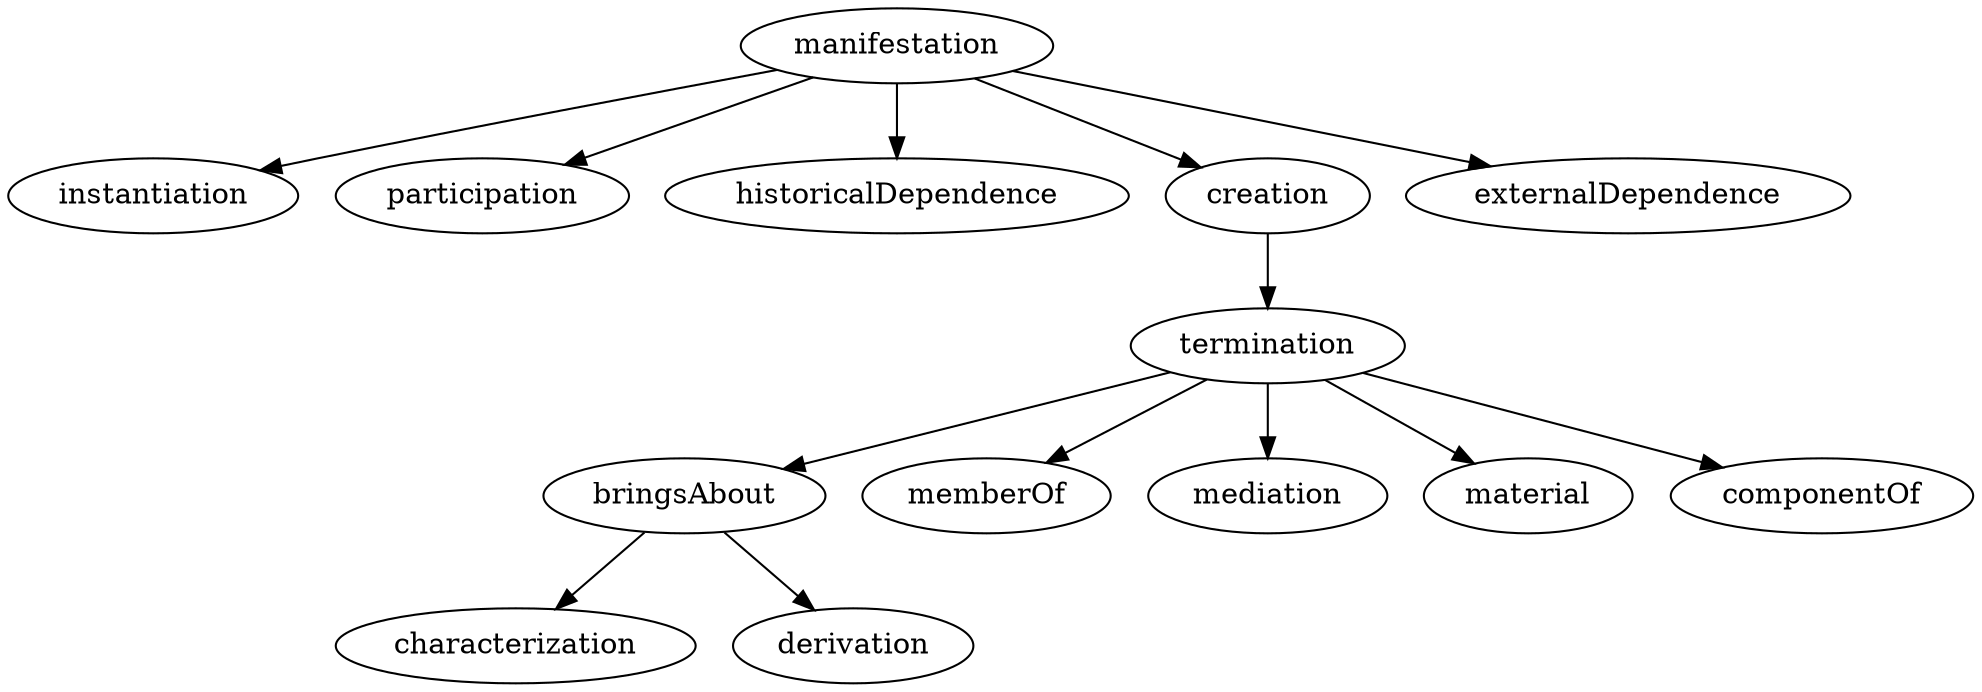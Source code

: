 strict digraph {
manifestation;
instantiation;
participation;
historicalDependence;
creation;
externalDependence;
termination;
bringsAbout;
memberOf;
mediation;
material;
componentOf;
characterization;
derivation;
manifestation -> instantiation;
manifestation -> participation;
manifestation -> historicalDependence;
manifestation -> creation;
manifestation -> externalDependence;
creation -> termination;
termination -> bringsAbout;
termination -> memberOf;
termination -> mediation;
termination -> material;
termination -> componentOf;
bringsAbout -> characterization;
bringsAbout -> derivation;
}

